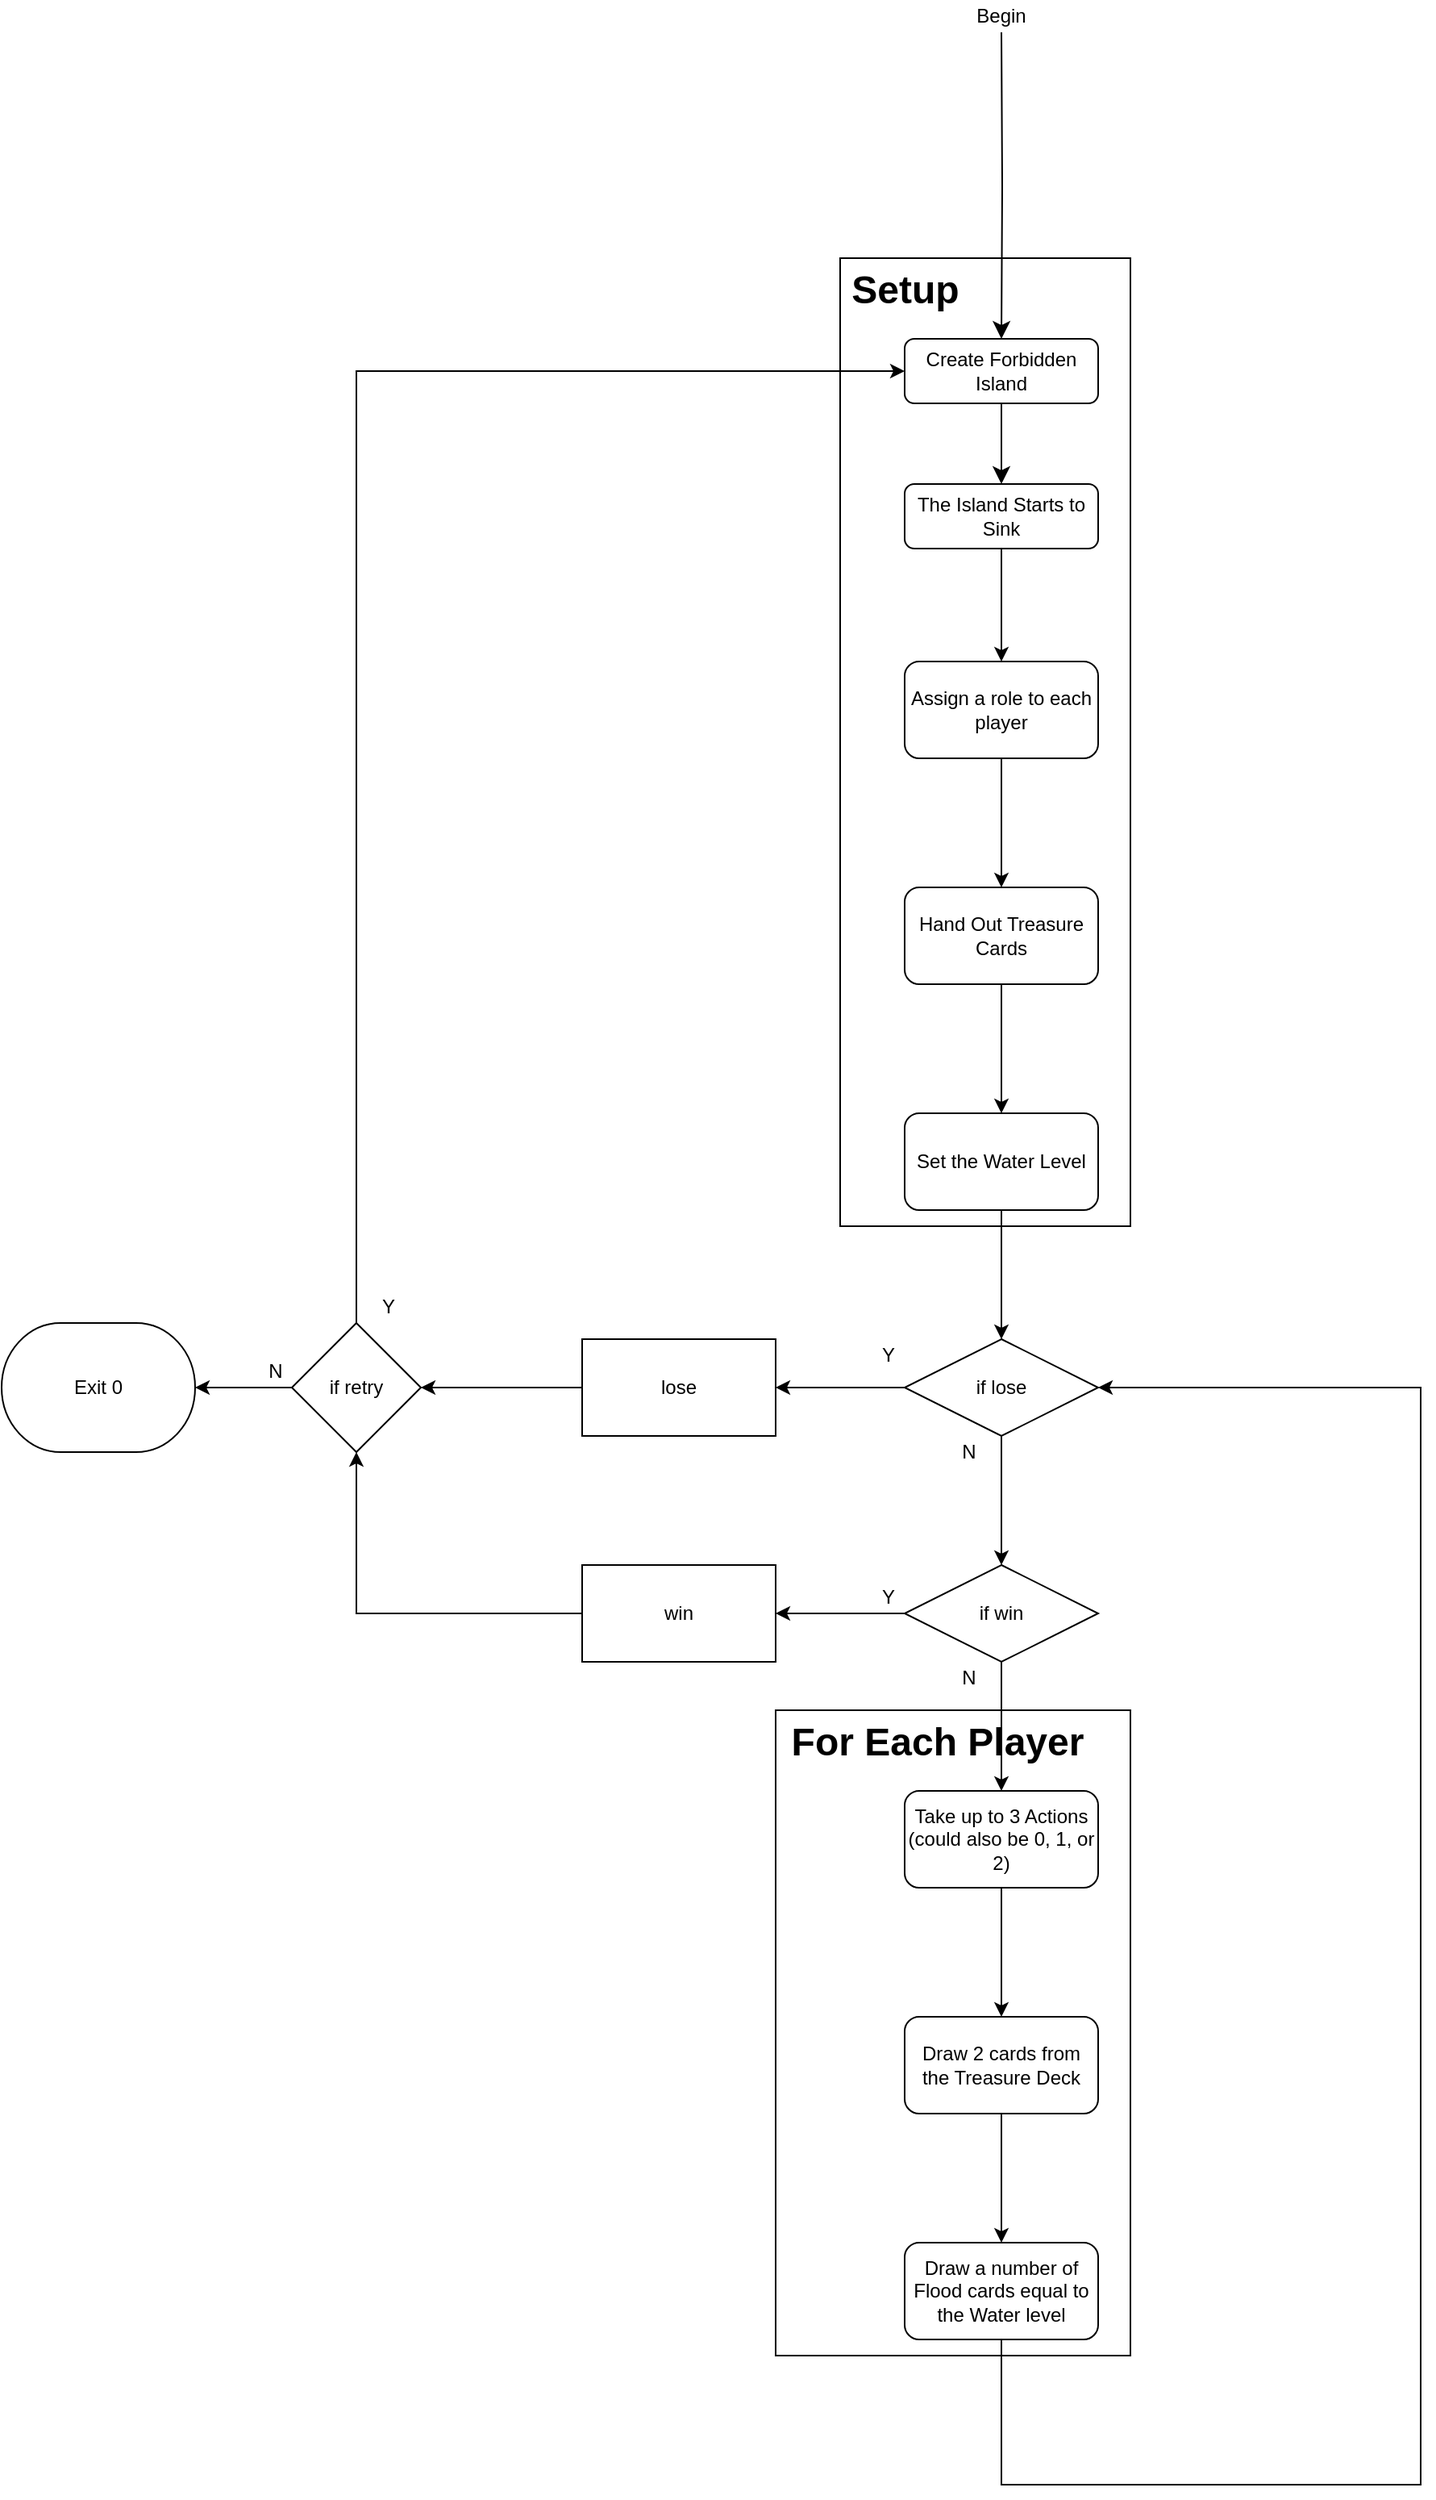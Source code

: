 <mxfile version="13.9.9" type="device"><diagram id="C5RBs43oDa-KdzZeNtuy" name="Page-1"><mxGraphModel dx="1409" dy="2832" grid="1" gridSize="10" guides="1" tooltips="1" connect="1" arrows="1" fold="1" page="1" pageScale="1" pageWidth="827" pageHeight="1169" math="0" shadow="0"><root><mxCell id="WIyWlLk6GJQsqaUBKTNV-0"/><mxCell id="WIyWlLk6GJQsqaUBKTNV-1" parent="WIyWlLk6GJQsqaUBKTNV-0"/><mxCell id="CB6sv6br3XUtkWPJhSH2-37" value="" style="rounded=0;whiteSpace=wrap;html=1;fillColor=none;" parent="WIyWlLk6GJQsqaUBKTNV-1" vertex="1"><mxGeometry x="80" y="930" width="220" height="400" as="geometry"/></mxCell><mxCell id="CB6sv6br3XUtkWPJhSH2-10" value="" style="rounded=0;whiteSpace=wrap;html=1;fillColor=none;" parent="WIyWlLk6GJQsqaUBKTNV-1" vertex="1"><mxGeometry x="120" y="30" width="180" height="600" as="geometry"/></mxCell><mxCell id="WIyWlLk6GJQsqaUBKTNV-2" value="" style="rounded=0;html=1;jettySize=auto;orthogonalLoop=1;fontSize=11;endArrow=classic;endFill=1;endSize=8;strokeWidth=1;shadow=0;labelBackgroundColor=none;edgeStyle=orthogonalEdgeStyle;entryX=0.5;entryY=0;entryDx=0;entryDy=0;" parent="WIyWlLk6GJQsqaUBKTNV-1" source="WIyWlLk6GJQsqaUBKTNV-3" target="WIyWlLk6GJQsqaUBKTNV-11" edge="1"><mxGeometry relative="1" as="geometry"><mxPoint x="240" y="160" as="targetPoint"/></mxGeometry></mxCell><mxCell id="WIyWlLk6GJQsqaUBKTNV-3" value="Create Forbidden Island" style="rounded=1;whiteSpace=wrap;html=1;fontSize=12;glass=0;strokeWidth=1;shadow=0;" parent="WIyWlLk6GJQsqaUBKTNV-1" vertex="1"><mxGeometry x="160" y="80" width="120" height="40" as="geometry"/></mxCell><mxCell id="CB6sv6br3XUtkWPJhSH2-3" value="" style="edgeStyle=orthogonalEdgeStyle;rounded=0;orthogonalLoop=1;jettySize=auto;html=1;" parent="WIyWlLk6GJQsqaUBKTNV-1" source="WIyWlLk6GJQsqaUBKTNV-11" target="CB6sv6br3XUtkWPJhSH2-2" edge="1"><mxGeometry relative="1" as="geometry"/></mxCell><mxCell id="WIyWlLk6GJQsqaUBKTNV-11" value="The Island Starts to Sink" style="rounded=1;whiteSpace=wrap;html=1;fontSize=12;glass=0;strokeWidth=1;shadow=0;" parent="WIyWlLk6GJQsqaUBKTNV-1" vertex="1"><mxGeometry x="160" y="170" width="120" height="40" as="geometry"/></mxCell><mxCell id="CB6sv6br3XUtkWPJhSH2-0" value="Setup" style="text;strokeColor=none;fillColor=none;html=1;fontSize=24;fontStyle=1;verticalAlign=middle;align=center;" parent="WIyWlLk6GJQsqaUBKTNV-1" vertex="1"><mxGeometry x="110" y="30" width="100" height="40" as="geometry"/></mxCell><mxCell id="CB6sv6br3XUtkWPJhSH2-5" value="" style="edgeStyle=orthogonalEdgeStyle;rounded=0;orthogonalLoop=1;jettySize=auto;html=1;endArrow=classic;endFill=1;" parent="WIyWlLk6GJQsqaUBKTNV-1" source="CB6sv6br3XUtkWPJhSH2-2" target="CB6sv6br3XUtkWPJhSH2-4" edge="1"><mxGeometry relative="1" as="geometry"/></mxCell><mxCell id="CB6sv6br3XUtkWPJhSH2-2" value="Assign a role to each player" style="whiteSpace=wrap;html=1;rounded=1;shadow=0;strokeWidth=1;glass=0;" parent="WIyWlLk6GJQsqaUBKTNV-1" vertex="1"><mxGeometry x="160" y="280" width="120" height="60" as="geometry"/></mxCell><mxCell id="CB6sv6br3XUtkWPJhSH2-9" value="" style="edgeStyle=orthogonalEdgeStyle;rounded=0;orthogonalLoop=1;jettySize=auto;html=1;endArrow=classic;endFill=1;" parent="WIyWlLk6GJQsqaUBKTNV-1" source="CB6sv6br3XUtkWPJhSH2-4" target="CB6sv6br3XUtkWPJhSH2-8" edge="1"><mxGeometry relative="1" as="geometry"/></mxCell><mxCell id="CB6sv6br3XUtkWPJhSH2-4" value="Hand Out Treasure Cards" style="whiteSpace=wrap;html=1;rounded=1;shadow=0;strokeWidth=1;glass=0;" parent="WIyWlLk6GJQsqaUBKTNV-1" vertex="1"><mxGeometry x="160" y="420" width="120" height="60" as="geometry"/></mxCell><mxCell id="CB6sv6br3XUtkWPJhSH2-12" value="" style="edgeStyle=orthogonalEdgeStyle;rounded=0;orthogonalLoop=1;jettySize=auto;html=1;endArrow=classic;endFill=1;entryX=0.5;entryY=0;entryDx=0;entryDy=0;entryPerimeter=0;" parent="WIyWlLk6GJQsqaUBKTNV-1" source="CB6sv6br3XUtkWPJhSH2-8" target="CB6sv6br3XUtkWPJhSH2-23" edge="1"><mxGeometry relative="1" as="geometry"><mxPoint x="220" y="680" as="targetPoint"/></mxGeometry></mxCell><mxCell id="CB6sv6br3XUtkWPJhSH2-8" value="Set the Water Level" style="whiteSpace=wrap;html=1;rounded=1;shadow=0;strokeWidth=1;glass=0;" parent="WIyWlLk6GJQsqaUBKTNV-1" vertex="1"><mxGeometry x="160" y="560" width="120" height="60" as="geometry"/></mxCell><mxCell id="CB6sv6br3XUtkWPJhSH2-13" value="For Each Player" style="text;strokeColor=none;fillColor=none;html=1;fontSize=24;fontStyle=1;verticalAlign=middle;align=center;" parent="WIyWlLk6GJQsqaUBKTNV-1" vertex="1"><mxGeometry x="130" y="930" width="100" height="40" as="geometry"/></mxCell><mxCell id="CB6sv6br3XUtkWPJhSH2-17" value="" style="edgeStyle=orthogonalEdgeStyle;rounded=0;orthogonalLoop=1;jettySize=auto;html=1;endArrow=classic;endFill=1;" parent="WIyWlLk6GJQsqaUBKTNV-1" source="CB6sv6br3XUtkWPJhSH2-14" target="CB6sv6br3XUtkWPJhSH2-16" edge="1"><mxGeometry relative="1" as="geometry"/></mxCell><mxCell id="CB6sv6br3XUtkWPJhSH2-14" value="Take up to 3 Actions (could also be 0, 1, or 2)" style="whiteSpace=wrap;html=1;rounded=1;shadow=0;strokeWidth=1;glass=0;" parent="WIyWlLk6GJQsqaUBKTNV-1" vertex="1"><mxGeometry x="160" y="980" width="120" height="60" as="geometry"/></mxCell><mxCell id="CB6sv6br3XUtkWPJhSH2-19" value="" style="edgeStyle=orthogonalEdgeStyle;rounded=0;orthogonalLoop=1;jettySize=auto;html=1;endArrow=classic;endFill=1;" parent="WIyWlLk6GJQsqaUBKTNV-1" source="CB6sv6br3XUtkWPJhSH2-16" target="CB6sv6br3XUtkWPJhSH2-18" edge="1"><mxGeometry relative="1" as="geometry"/></mxCell><mxCell id="CB6sv6br3XUtkWPJhSH2-16" value="Draw 2 cards from the Treasure Deck" style="whiteSpace=wrap;html=1;rounded=1;shadow=0;strokeWidth=1;glass=0;" parent="WIyWlLk6GJQsqaUBKTNV-1" vertex="1"><mxGeometry x="160" y="1120" width="120" height="60" as="geometry"/></mxCell><mxCell id="CB6sv6br3XUtkWPJhSH2-21" value="" style="edgeStyle=orthogonalEdgeStyle;rounded=0;orthogonalLoop=1;jettySize=auto;html=1;endArrow=classic;endFill=1;entryX=1;entryY=0.5;entryDx=0;entryDy=0;entryPerimeter=0;" parent="WIyWlLk6GJQsqaUBKTNV-1" source="CB6sv6br3XUtkWPJhSH2-18" target="CB6sv6br3XUtkWPJhSH2-23" edge="1"><mxGeometry relative="1" as="geometry"><mxPoint x="300" y="730" as="targetPoint"/><Array as="points"><mxPoint x="480" y="1410"/><mxPoint x="480" y="730"/></Array></mxGeometry></mxCell><mxCell id="CB6sv6br3XUtkWPJhSH2-18" value="Draw a number of Flood cards equal to the Water level" style="whiteSpace=wrap;html=1;rounded=1;shadow=0;strokeWidth=1;glass=0;" parent="WIyWlLk6GJQsqaUBKTNV-1" vertex="1"><mxGeometry x="160" y="1260" width="120" height="60" as="geometry"/></mxCell><mxCell id="CB6sv6br3XUtkWPJhSH2-28" value="" style="edgeStyle=orthogonalEdgeStyle;rounded=0;orthogonalLoop=1;jettySize=auto;html=1;endArrow=classic;endFill=1;" parent="WIyWlLk6GJQsqaUBKTNV-1" source="CB6sv6br3XUtkWPJhSH2-23" target="CB6sv6br3XUtkWPJhSH2-27" edge="1"><mxGeometry relative="1" as="geometry"/></mxCell><mxCell id="CB6sv6br3XUtkWPJhSH2-36" value="" style="edgeStyle=orthogonalEdgeStyle;rounded=0;orthogonalLoop=1;jettySize=auto;html=1;endArrow=classic;endFill=1;" parent="WIyWlLk6GJQsqaUBKTNV-1" source="CB6sv6br3XUtkWPJhSH2-23" target="CB6sv6br3XUtkWPJhSH2-35" edge="1"><mxGeometry relative="1" as="geometry"/></mxCell><mxCell id="CB6sv6br3XUtkWPJhSH2-23" value="if lose" style="strokeWidth=1;html=1;shape=mxgraph.flowchart.decision;whiteSpace=wrap;shadow=0;fontFamily=Helvetica;fontSize=12;fontColor=#000000;align=center;strokeColor=#000000;fillColor=#ffffff;" parent="WIyWlLk6GJQsqaUBKTNV-1" vertex="1"><mxGeometry x="160" y="700" width="120" height="60" as="geometry"/></mxCell><mxCell id="CB6sv6br3XUtkWPJhSH2-32" value="" style="edgeStyle=orthogonalEdgeStyle;rounded=0;orthogonalLoop=1;jettySize=auto;html=1;endArrow=classic;endFill=1;" parent="WIyWlLk6GJQsqaUBKTNV-1" source="CB6sv6br3XUtkWPJhSH2-27" edge="1"><mxGeometry relative="1" as="geometry"><mxPoint x="220" y="980" as="targetPoint"/></mxGeometry></mxCell><mxCell id="CB6sv6br3XUtkWPJhSH2-34" value="" style="edgeStyle=orthogonalEdgeStyle;rounded=0;orthogonalLoop=1;jettySize=auto;html=1;endArrow=classic;endFill=1;" parent="WIyWlLk6GJQsqaUBKTNV-1" source="CB6sv6br3XUtkWPJhSH2-27" target="CB6sv6br3XUtkWPJhSH2-33" edge="1"><mxGeometry relative="1" as="geometry"/></mxCell><mxCell id="CB6sv6br3XUtkWPJhSH2-27" value="if win" style="strokeWidth=1;html=1;shape=mxgraph.flowchart.decision;whiteSpace=wrap;shadow=0;fontFamily=Helvetica;fontSize=12;fontColor=#000000;align=center;strokeColor=#000000;fillColor=#ffffff;" parent="WIyWlLk6GJQsqaUBKTNV-1" vertex="1"><mxGeometry x="160" y="840" width="120" height="60" as="geometry"/></mxCell><mxCell id="CB6sv6br3XUtkWPJhSH2-43" value="" style="edgeStyle=orthogonalEdgeStyle;rounded=0;orthogonalLoop=1;jettySize=auto;html=1;endArrow=classic;endFill=1;entryX=0.5;entryY=1;entryDx=0;entryDy=0;" parent="WIyWlLk6GJQsqaUBKTNV-1" source="CB6sv6br3XUtkWPJhSH2-33" target="CB6sv6br3XUtkWPJhSH2-38" edge="1"><mxGeometry relative="1" as="geometry"><mxPoint x="-120" y="870" as="targetPoint"/></mxGeometry></mxCell><mxCell id="CB6sv6br3XUtkWPJhSH2-33" value="win" style="whiteSpace=wrap;html=1;shadow=0;strokeWidth=1;" parent="WIyWlLk6GJQsqaUBKTNV-1" vertex="1"><mxGeometry x="-40" y="840" width="120" height="60" as="geometry"/></mxCell><mxCell id="CB6sv6br3XUtkWPJhSH2-39" value="" style="edgeStyle=orthogonalEdgeStyle;rounded=0;orthogonalLoop=1;jettySize=auto;html=1;endArrow=classic;endFill=1;" parent="WIyWlLk6GJQsqaUBKTNV-1" source="CB6sv6br3XUtkWPJhSH2-35" target="CB6sv6br3XUtkWPJhSH2-38" edge="1"><mxGeometry relative="1" as="geometry"/></mxCell><mxCell id="CB6sv6br3XUtkWPJhSH2-35" value="lose" style="whiteSpace=wrap;html=1;shadow=0;strokeWidth=1;" parent="WIyWlLk6GJQsqaUBKTNV-1" vertex="1"><mxGeometry x="-40" y="700" width="120" height="60" as="geometry"/></mxCell><mxCell id="CB6sv6br3XUtkWPJhSH2-41" value="" style="edgeStyle=orthogonalEdgeStyle;rounded=0;orthogonalLoop=1;jettySize=auto;html=1;endArrow=classic;endFill=1;entryX=0;entryY=0.5;entryDx=0;entryDy=0;" parent="WIyWlLk6GJQsqaUBKTNV-1" source="CB6sv6br3XUtkWPJhSH2-38" target="WIyWlLk6GJQsqaUBKTNV-3" edge="1"><mxGeometry relative="1" as="geometry"><mxPoint x="-180" y="610" as="targetPoint"/><Array as="points"><mxPoint x="-180" y="100"/></Array></mxGeometry></mxCell><mxCell id="CB6sv6br3XUtkWPJhSH2-48" value="" style="edgeStyle=orthogonalEdgeStyle;rounded=0;orthogonalLoop=1;jettySize=auto;html=1;endArrow=classic;endFill=1;" parent="WIyWlLk6GJQsqaUBKTNV-1" source="CB6sv6br3XUtkWPJhSH2-38" target="CB6sv6br3XUtkWPJhSH2-47" edge="1"><mxGeometry relative="1" as="geometry"/></mxCell><mxCell id="CB6sv6br3XUtkWPJhSH2-38" value="if retry" style="rhombus;whiteSpace=wrap;html=1;shadow=0;strokeWidth=1;" parent="WIyWlLk6GJQsqaUBKTNV-1" vertex="1"><mxGeometry x="-220" y="690" width="80" height="80" as="geometry"/></mxCell><mxCell id="CB6sv6br3XUtkWPJhSH2-45" value="Y" style="text;html=1;strokeColor=none;fillColor=none;align=center;verticalAlign=middle;whiteSpace=wrap;rounded=0;" parent="WIyWlLk6GJQsqaUBKTNV-1" vertex="1"><mxGeometry x="-180" y="670" width="40" height="20" as="geometry"/></mxCell><mxCell id="CB6sv6br3XUtkWPJhSH2-47" value="Exit 0" style="strokeWidth=1;html=1;shape=mxgraph.flowchart.terminator;whiteSpace=wrap;shadow=0;fontFamily=Helvetica;fontSize=12;fontColor=#000000;align=center;strokeColor=#000000;fillColor=#ffffff;" parent="WIyWlLk6GJQsqaUBKTNV-1" vertex="1"><mxGeometry x="-400" y="690" width="120" height="80" as="geometry"/></mxCell><mxCell id="CB6sv6br3XUtkWPJhSH2-49" value="N" style="text;html=1;strokeColor=none;fillColor=none;align=center;verticalAlign=middle;whiteSpace=wrap;rounded=0;" parent="WIyWlLk6GJQsqaUBKTNV-1" vertex="1"><mxGeometry x="-250" y="710" width="40" height="20" as="geometry"/></mxCell><mxCell id="CB6sv6br3XUtkWPJhSH2-51" value="Y" style="text;html=1;strokeColor=none;fillColor=none;align=center;verticalAlign=middle;whiteSpace=wrap;rounded=0;" parent="WIyWlLk6GJQsqaUBKTNV-1" vertex="1"><mxGeometry x="130" y="700" width="40" height="20" as="geometry"/></mxCell><mxCell id="CB6sv6br3XUtkWPJhSH2-52" value="Y" style="text;html=1;strokeColor=none;fillColor=none;align=center;verticalAlign=middle;whiteSpace=wrap;rounded=0;" parent="WIyWlLk6GJQsqaUBKTNV-1" vertex="1"><mxGeometry x="130" y="850" width="40" height="20" as="geometry"/></mxCell><mxCell id="CB6sv6br3XUtkWPJhSH2-53" value="N" style="text;html=1;strokeColor=none;fillColor=none;align=center;verticalAlign=middle;whiteSpace=wrap;rounded=0;" parent="WIyWlLk6GJQsqaUBKTNV-1" vertex="1"><mxGeometry x="180" y="760" width="40" height="20" as="geometry"/></mxCell><mxCell id="CB6sv6br3XUtkWPJhSH2-54" value="N" style="text;html=1;strokeColor=none;fillColor=none;align=center;verticalAlign=middle;whiteSpace=wrap;rounded=0;" parent="WIyWlLk6GJQsqaUBKTNV-1" vertex="1"><mxGeometry x="180" y="900" width="40" height="20" as="geometry"/></mxCell><mxCell id="XolZV1ROF7mRBN18FuIM-0" value="" style="rounded=0;html=1;jettySize=auto;orthogonalLoop=1;fontSize=11;endArrow=classic;endFill=1;endSize=8;strokeWidth=1;shadow=0;labelBackgroundColor=none;edgeStyle=orthogonalEdgeStyle;entryX=0.5;entryY=0;entryDx=0;entryDy=0;" edge="1" parent="WIyWlLk6GJQsqaUBKTNV-1" target="WIyWlLk6GJQsqaUBKTNV-3"><mxGeometry relative="1" as="geometry"><mxPoint x="300" y="-30" as="targetPoint"/><mxPoint x="220" y="-110" as="sourcePoint"/><Array as="points"/></mxGeometry></mxCell><mxCell id="XolZV1ROF7mRBN18FuIM-1" value="Begin" style="text;html=1;strokeColor=none;fillColor=none;align=center;verticalAlign=middle;whiteSpace=wrap;rounded=0;" vertex="1" parent="WIyWlLk6GJQsqaUBKTNV-1"><mxGeometry x="200" y="-130" width="40" height="20" as="geometry"/></mxCell></root></mxGraphModel></diagram></mxfile>